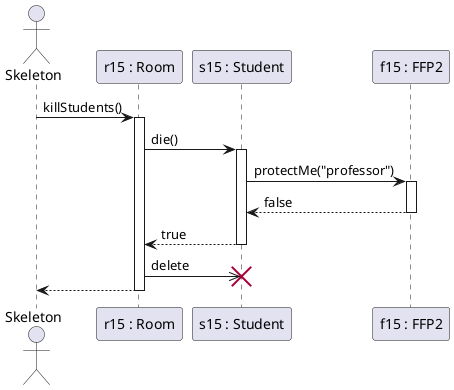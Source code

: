 @startuml oktato_tamad

actor Skeleton as sk
participant "r15 : Room" as r
participant "s15 : Student" as s
participant "f15 : FFP2" as c

sk->r ++: killStudents()

r -> s ++: die()

s->c ++: protectMe("professor")
c-->s --: false

s-->r --: true

r->>s !!: delete

r-->sk --:

@enduml